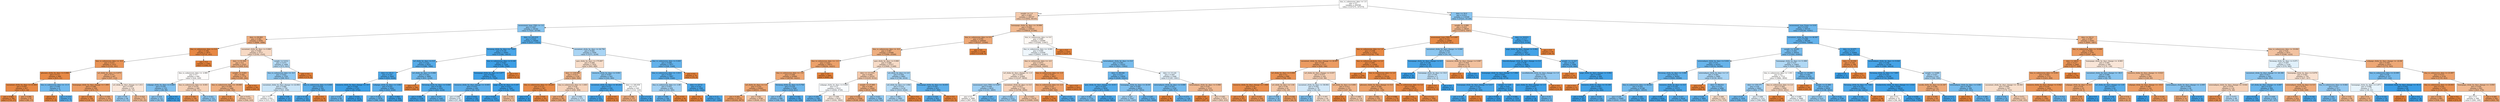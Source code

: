 digraph Tree {
node [shape=box, style="filled", color="black"] ;
0 [label="due_vs_submission_date <= 1.0\ngini = 0.5\nsamples = 294546\nvalue = [147273, 147273]", fillcolor="#e5813900"] ;
1 [label="weight <= 1.0\ngini = 0.465\nsamples = 180197\nvalue = [114052, 66145]", fillcolor="#e581396b"] ;
0 -> 1 [labeldistance=2.5, labelangle=45, headlabel="True"] ;
2 [label="assessment_type_CMA <= 1.0\ngini = 0.407\nsamples = 26182\nvalue = [7433, 18749]", fillcolor="#399de59a"] ;
1 -> 2 ;
3 [label="date <= 60.893\ngini = 0.382\nsamples = 6592\nvalue = [4896, 1696]", fillcolor="#e58139a7"] ;
2 -> 3 ;
4 [label="due_vs_submission_date <= 0.0\ngini = 0.106\nsamples = 2875\nvalue = [2714, 161]", fillcolor="#e58139f0"] ;
3 -> 4 ;
5 [label="due_vs_submission_date <= -0.0\ngini = 0.215\nsamples = 1313\nvalue = [1152, 161]", fillcolor="#e58139db"] ;
4 -> 5 ;
6 [label="glossary_clicks_by_days <= 0.996\ngini = 0.111\nsamples = 866\nvalue = [815, 51]", fillcolor="#e58139ef"] ;
5 -> 6 ;
7 [label="oucontent_clicks_by_days <= 21.964\ngini = 0.097\nsamples = 857\nvalue = [813, 44]", fillcolor="#e58139f1"] ;
6 -> 7 ;
8 [label="gini = 0.069\nsamples = 760\nvalue = [733, 27]", fillcolor="#e58139f6"] ;
7 -> 8 ;
9 [label="gini = 0.289\nsamples = 97\nvalue = [80, 17]", fillcolor="#e58139c9"] ;
7 -> 9 ;
10 [label="due_vs_submission_date <= -11.5\ngini = 0.346\nsamples = 9\nvalue = [2, 7]", fillcolor="#399de5b6"] ;
6 -> 10 ;
11 [label="gini = 0.0\nsamples = 1\nvalue = [1, 0]", fillcolor="#e58139ff"] ;
10 -> 11 ;
12 [label="gini = 0.219\nsamples = 8\nvalue = [1, 7]", fillcolor="#399de5db"] ;
10 -> 12 ;
13 [label="url_clicks_by_days <= 0.975\ngini = 0.371\nsamples = 447\nvalue = [337, 110]", fillcolor="#e58139ac"] ;
5 -> 13 ;
14 [label="homepage_clicks_by_days_change <= 1.995\ngini = 0.286\nsamples = 329\nvalue = [272, 57]", fillcolor="#e58139ca"] ;
13 -> 14 ;
15 [label="gini = 0.144\nsamples = 128\nvalue = [118, 10]", fillcolor="#e58139e9"] ;
14 -> 15 ;
16 [label="gini = 0.358\nsamples = 201\nvalue = [154, 47]", fillcolor="#e58139b1"] ;
14 -> 16 ;
17 [label="url_clicks_by_days_change <= 1.011\ngini = 0.495\nsamples = 118\nvalue = [65, 53]", fillcolor="#e581392f"] ;
13 -> 17 ;
18 [label="gini = 0.44\nsamples = 46\nvalue = [15, 31]", fillcolor="#399de584"] ;
17 -> 18 ;
19 [label="gini = 0.424\nsamples = 72\nvalue = [50, 22]", fillcolor="#e581398f"] ;
17 -> 19 ;
20 [label="gini = 0.0\nsamples = 1562\nvalue = [1562, 0]", fillcolor="#e58139ff"] ;
4 -> 20 ;
21 [label="oucontent_clicks_by_days <= 0.998\ngini = 0.485\nsamples = 3717\nvalue = [2182, 1535]", fillcolor="#e581394c"] ;
3 -> 21 ;
22 [label="date <= 61.004\ngini = 0.4\nsamples = 2223\nvalue = [1609, 614]", fillcolor="#e581399e"] ;
21 -> 22 ;
23 [label="due_vs_submission_date <= -2.985\ngini = 0.5\nsamples = 444\nvalue = [224, 220]", fillcolor="#e5813905"] ;
22 -> 23 ;
24 [label="subpage_clicks_by_days <= 0.985\ngini = 0.391\nsamples = 135\nvalue = [36, 99]", fillcolor="#399de5a2"] ;
23 -> 24 ;
25 [label="gini = 0.418\nsamples = 121\nvalue = [36, 85]", fillcolor="#399de593"] ;
24 -> 25 ;
26 [label="gini = 0.0\nsamples = 14\nvalue = [0, 14]", fillcolor="#399de5ff"] ;
24 -> 26 ;
27 [label="due_vs_submission_date <= -0.001\ngini = 0.476\nsamples = 309\nvalue = [188, 121]", fillcolor="#e581395b"] ;
23 -> 27 ;
28 [label="gini = 0.163\nsamples = 156\nvalue = [142, 14]", fillcolor="#e58139e6"] ;
27 -> 28 ;
29 [label="gini = 0.421\nsamples = 153\nvalue = [46, 107]", fillcolor="#399de591"] ;
27 -> 29 ;
30 [label="weight <= 0.003\ngini = 0.345\nsamples = 1779\nvalue = [1385, 394]", fillcolor="#e58139b6"] ;
22 -> 30 ;
31 [label="due_vs_submission_date <= -19.009\ngini = 0.389\nsamples = 1488\nvalue = [1094, 394]", fillcolor="#e58139a3"] ;
30 -> 31 ;
32 [label="gini = 0.18\nsamples = 611\nvalue = [550, 61]", fillcolor="#e58139e3"] ;
31 -> 32 ;
33 [label="gini = 0.471\nsamples = 877\nvalue = [544, 333]", fillcolor="#e5813963"] ;
31 -> 33 ;
34 [label="gini = 0.0\nsamples = 291\nvalue = [291, 0]", fillcolor="#e58139ff"] ;
30 -> 34 ;
35 [label="weight <= 0.012\ngini = 0.473\nsamples = 1494\nvalue = [573, 921]", fillcolor="#399de560"] ;
21 -> 35 ;
36 [label="due_vs_submission_date <= -0.0\ngini = 0.422\nsamples = 1320\nvalue = [399, 921]", fillcolor="#399de591"] ;
35 -> 36 ;
37 [label="oucontent_clicks_by_days_change <= 22.904\ngini = 0.488\nsamples = 759\nvalue = [321, 438]", fillcolor="#399de544"] ;
36 -> 37 ;
38 [label="gini = 0.5\nsamples = 632\nvalue = [315, 317]", fillcolor="#399de502"] ;
37 -> 38 ;
39 [label="gini = 0.09\nsamples = 127\nvalue = [6, 121]", fillcolor="#399de5f2"] ;
37 -> 39 ;
40 [label="due_vs_submission_date <= 0.006\ngini = 0.239\nsamples = 561\nvalue = [78, 483]", fillcolor="#399de5d6"] ;
36 -> 40 ;
41 [label="gini = 0.138\nsamples = 522\nvalue = [39, 483]", fillcolor="#399de5ea"] ;
40 -> 41 ;
42 [label="gini = 0.0\nsamples = 39\nvalue = [39, 0]", fillcolor="#e58139ff"] ;
40 -> 42 ;
43 [label="gini = 0.0\nsamples = 174\nvalue = [174, 0]", fillcolor="#e58139ff"] ;
35 -> 43 ;
44 [label="date <= 222.019\ngini = 0.225\nsamples = 19590\nvalue = [2537, 17053]", fillcolor="#399de5d9"] ;
2 -> 44 ;
45 [label="forumng_clicks_by_days <= 7.955\ngini = 0.145\nsamples = 16081\nvalue = [1266, 14815]", fillcolor="#399de5e9"] ;
44 -> 45 ;
46 [label="url_clicks_by_days <= 0.0\ngini = 0.222\nsamples = 8552\nvalue = [1086, 7466]", fillcolor="#399de5da"] ;
45 -> 46 ;
47 [label="date <= 141.5\ngini = 0.147\nsamples = 5683\nvalue = [455, 5228]", fillcolor="#399de5e9"] ;
46 -> 47 ;
48 [label="resource_clicks_by_days_change <= -8.5\ngini = 0.028\nsamples = 2741\nvalue = [39, 2702]", fillcolor="#399de5fb"] ;
47 -> 48 ;
49 [label="gini = 0.323\nsamples = 69\nvalue = [14, 55]", fillcolor="#399de5be"] ;
48 -> 49 ;
50 [label="gini = 0.019\nsamples = 2672\nvalue = [25, 2647]", fillcolor="#399de5fd"] ;
48 -> 50 ;
51 [label="subpage_clicks_by_days <= 3.983\ngini = 0.243\nsamples = 2942\nvalue = [416, 2526]", fillcolor="#399de5d5"] ;
47 -> 51 ;
52 [label="gini = 0.304\nsamples = 2078\nvalue = [388, 1690]", fillcolor="#399de5c4"] ;
51 -> 52 ;
53 [label="gini = 0.063\nsamples = 864\nvalue = [28, 836]", fillcolor="#399de5f6"] ;
51 -> 53 ;
54 [label="url_clicks_by_days <= 0.996\ngini = 0.343\nsamples = 2869\nvalue = [631, 2238]", fillcolor="#399de5b7"] ;
46 -> 54 ;
55 [label="gini = 0.0\nsamples = 368\nvalue = [368, 0]", fillcolor="#e58139ff"] ;
54 -> 55 ;
56 [label="forumng_clicks_by_days <= 0.006\ngini = 0.188\nsamples = 2501\nvalue = [263, 2238]", fillcolor="#399de5e1"] ;
54 -> 56 ;
57 [label="gini = 0.082\nsamples = 1236\nvalue = [53, 1183]", fillcolor="#399de5f4"] ;
56 -> 57 ;
58 [label="gini = 0.277\nsamples = 1265\nvalue = [210, 1055]", fillcolor="#399de5cc"] ;
56 -> 58 ;
59 [label="due_vs_submission_date <= 0.149\ngini = 0.047\nsamples = 7529\nvalue = [180, 7349]", fillcolor="#399de5f9"] ;
45 -> 59 ;
60 [label="homepage_clicks_by_days <= 3.977\ngini = 0.045\nsamples = 7524\nvalue = [175, 7349]", fillcolor="#399de5f9"] ;
59 -> 60 ;
61 [label="resource_clicks_by_days_change <= -0.005\ngini = 0.253\nsamples = 262\nvalue = [39, 223]", fillcolor="#399de5d2"] ;
60 -> 61 ;
62 [label="gini = 0.496\nsamples = 81\nvalue = [37, 44]", fillcolor="#399de529"] ;
61 -> 62 ;
63 [label="gini = 0.022\nsamples = 181\nvalue = [2, 179]", fillcolor="#399de5fc"] ;
61 -> 63 ;
64 [label="page_clicks_by_days <= 5.187\ngini = 0.037\nsamples = 7262\nvalue = [136, 7126]", fillcolor="#399de5fa"] ;
60 -> 64 ;
65 [label="gini = 0.035\nsamples = 7253\nvalue = [130, 7123]", fillcolor="#399de5fa"] ;
64 -> 65 ;
66 [label="gini = 0.444\nsamples = 9\nvalue = [6, 3]", fillcolor="#e581397f"] ;
64 -> 66 ;
67 [label="gini = 0.0\nsamples = 5\nvalue = [5, 0]", fillcolor="#e58139ff"] ;
59 -> 67 ;
68 [label="oucontent_clicks_by_days <= 44.756\ngini = 0.462\nsamples = 3509\nvalue = [1271, 2238]", fillcolor="#399de56e"] ;
44 -> 68 ;
69 [label="quiz_clicks_by_days <= 175.897\ngini = 0.488\nsamples = 1632\nvalue = [943, 689]", fillcolor="#e5813945"] ;
68 -> 69 ;
70 [label="date <= 228.996\ngini = 0.413\nsamples = 1129\nvalue = [800, 329]", fillcolor="#e5813996"] ;
69 -> 70 ;
71 [label="due_vs_submission_date <= -16.203\ngini = 0.127\nsamples = 367\nvalue = [342, 25]", fillcolor="#e58139ec"] ;
70 -> 71 ;
72 [label="gini = 0.0\nsamples = 16\nvalue = [0, 16]", fillcolor="#399de5ff"] ;
71 -> 72 ;
73 [label="gini = 0.05\nsamples = 351\nvalue = [342, 9]", fillcolor="#e58139f8"] ;
71 -> 73 ;
74 [label="due_vs_submission_date <= -1.003\ngini = 0.48\nsamples = 762\nvalue = [458, 304]", fillcolor="#e5813956"] ;
70 -> 74 ;
75 [label="gini = 0.343\nsamples = 391\nvalue = [305, 86]", fillcolor="#e58139b7"] ;
74 -> 75 ;
76 [label="gini = 0.485\nsamples = 371\nvalue = [153, 218]", fillcolor="#399de54c"] ;
74 -> 76 ;
77 [label="resource_clicks_by_days <= 0.001\ngini = 0.407\nsamples = 503\nvalue = [143, 360]", fillcolor="#399de59a"] ;
69 -> 77 ;
78 [label="oucontent_clicks_by_days <= 40.202\ngini = 0.15\nsamples = 258\nvalue = [21, 237]", fillcolor="#399de5e8"] ;
77 -> 78 ;
79 [label="gini = 0.112\nsamples = 252\nvalue = [15, 237]", fillcolor="#399de5ef"] ;
78 -> 79 ;
80 [label="gini = 0.0\nsamples = 6\nvalue = [6, 0]", fillcolor="#e58139ff"] ;
78 -> 80 ;
81 [label="date <= 240.959\ngini = 0.5\nsamples = 245\nvalue = [122, 123]", fillcolor="#399de502"] ;
77 -> 81 ;
82 [label="gini = 0.386\nsamples = 157\nvalue = [116, 41]", fillcolor="#e58139a5"] ;
81 -> 82 ;
83 [label="gini = 0.127\nsamples = 88\nvalue = [6, 82]", fillcolor="#399de5ec"] ;
81 -> 83 ;
84 [label="due_vs_submission_date <= 0.005\ngini = 0.288\nsamples = 1877\nvalue = [328, 1549]", fillcolor="#399de5c9"] ;
68 -> 84 ;
85 [label="due_vs_submission_date <= -1.011\ngini = 0.245\nsamples = 1807\nvalue = [258, 1549]", fillcolor="#399de5d5"] ;
84 -> 85 ;
86 [label="due_vs_submission_date <= -1.99\ngini = 0.455\nsamples = 438\nvalue = [153, 285]", fillcolor="#399de576"] ;
85 -> 86 ;
87 [label="gini = 0.284\nsamples = 344\nvalue = [59, 285]", fillcolor="#399de5ca"] ;
86 -> 87 ;
88 [label="gini = 0.0\nsamples = 94\nvalue = [94, 0]", fillcolor="#e58139ff"] ;
86 -> 88 ;
89 [label="date <= 227.0\ngini = 0.142\nsamples = 1369\nvalue = [105, 1264]", fillcolor="#399de5ea"] ;
85 -> 89 ;
90 [label="gini = 0.0\nsamples = 18\nvalue = [18, 0]", fillcolor="#e58139ff"] ;
89 -> 90 ;
91 [label="gini = 0.12\nsamples = 1351\nvalue = [87, 1264]", fillcolor="#399de5ed"] ;
89 -> 91 ;
92 [label="gini = 0.0\nsamples = 70\nvalue = [70, 0]", fillcolor="#e58139ff"] ;
84 -> 92 ;
93 [label="homepage_clicks_by_days <= 16.999\ngini = 0.426\nsamples = 154015\nvalue = [106619, 47396]", fillcolor="#e581398e"] ;
1 -> 93 ;
94 [label="due_vs_submission_date <= 0.0\ngini = 0.359\nsamples = 108926\nvalue = [83337, 25589]", fillcolor="#e58139b1"] ;
93 -> 94 ;
95 [label="due_vs_submission_date <= -0.0\ngini = 0.387\nsamples = 97688\nvalue = [72099, 25589]", fillcolor="#e58139a4"] ;
94 -> 95 ;
96 [label="due_vs_submission_date <= -1.0\ngini = 0.322\nsamples = 70471\nvalue = [56250, 14221]", fillcolor="#e58139bf"] ;
95 -> 96 ;
97 [label="due_vs_submission_date <= -1.0\ngini = 0.346\nsamples = 63990\nvalue = [49769, 14221]", fillcolor="#e58139b6"] ;
96 -> 97 ;
98 [label="url_clicks_by_days <= 1.0\ngini = 0.335\nsamples = 62941\nvalue = [49551, 13390]", fillcolor="#e58139ba"] ;
97 -> 98 ;
99 [label="gini = 0.302\nsamples = 53175\nvalue = [43302, 9873]", fillcolor="#e58139c5"] ;
98 -> 99 ;
100 [label="gini = 0.461\nsamples = 9766\nvalue = [6249, 3517]", fillcolor="#e581396f"] ;
98 -> 100 ;
101 [label="forumng_clicks_by_days <= 5.758\ngini = 0.329\nsamples = 1049\nvalue = [218, 831]", fillcolor="#399de5bc"] ;
97 -> 101 ;
102 [label="gini = 0.395\nsamples = 688\nvalue = [186, 502]", fillcolor="#399de5a1"] ;
101 -> 102 ;
103 [label="gini = 0.162\nsamples = 361\nvalue = [32, 329]", fillcolor="#399de5e6"] ;
101 -> 103 ;
104 [label="gini = 0.0\nsamples = 6481\nvalue = [6481, 0]", fillcolor="#e58139ff"] ;
96 -> 104 ;
105 [label="quiz_clicks_by_days <= 0.999\ngini = 0.486\nsamples = 27217\nvalue = [15849, 11368]", fillcolor="#e5813948"] ;
95 -> 105 ;
106 [label="date <= 111.012\ngini = 0.464\nsamples = 22255\nvalue = [14103, 8152]", fillcolor="#e581396c"] ;
105 -> 106 ;
107 [label="subpage_clicks_by_days <= 0.005\ngini = 0.5\nsamples = 9313\nvalue = [4584, 4729]", fillcolor="#399de508"] ;
106 -> 107 ;
108 [label="gini = 0.292\nsamples = 1081\nvalue = [192, 889]", fillcolor="#399de5c8"] ;
107 -> 108 ;
109 [label="gini = 0.498\nsamples = 8232\nvalue = [4392, 3840]", fillcolor="#e5813920"] ;
107 -> 109 ;
110 [label="weight <= 27.995\ngini = 0.389\nsamples = 12942\nvalue = [9519, 3423]", fillcolor="#e58139a3"] ;
106 -> 110 ;
111 [label="gini = 0.348\nsamples = 11848\nvalue = [9189, 2659]", fillcolor="#e58139b5"] ;
110 -> 111 ;
112 [label="gini = 0.421\nsamples = 1094\nvalue = [330, 764]", fillcolor="#399de591"] ;
110 -> 112 ;
113 [label="url_clicks_by_days <= 2.0\ngini = 0.456\nsamples = 4962\nvalue = [1746, 3216]", fillcolor="#399de575"] ;
105 -> 113 ;
114 [label="url_clicks_by_days <= 1.004\ngini = 0.476\nsamples = 4139\nvalue = [1619, 2520]", fillcolor="#399de55b"] ;
113 -> 114 ;
115 [label="gini = 0.465\nsamples = 3985\nvalue = [1465, 2520]", fillcolor="#399de56b"] ;
114 -> 115 ;
116 [label="gini = 0.0\nsamples = 154\nvalue = [154, 0]", fillcolor="#e58139ff"] ;
114 -> 116 ;
117 [label="homepage_clicks_by_days <= 16.055\ngini = 0.261\nsamples = 823\nvalue = [127, 696]", fillcolor="#399de5d0"] ;
113 -> 117 ;
118 [label="gini = 0.229\nsamples = 802\nvalue = [106, 696]", fillcolor="#399de5d8"] ;
117 -> 118 ;
119 [label="gini = 0.0\nsamples = 21\nvalue = [21, 0]", fillcolor="#e58139ff"] ;
117 -> 119 ;
120 [label="gini = 0.0\nsamples = 11238\nvalue = [11238, 0]", fillcolor="#e58139ff"] ;
94 -> 120 ;
121 [label="due_vs_submission_date <= 0.0\ngini = 0.499\nsamples = 45089\nvalue = [23282, 21807]", fillcolor="#e5813910"] ;
93 -> 121 ;
122 [label="due_vs_submission_date <= -0.001\ngini = 0.499\nsamples = 41858\nvalue = [20051, 21807]", fillcolor="#399de515"] ;
121 -> 122 ;
123 [label="due_vs_submission_date <= -2.0\ngini = 0.473\nsamples = 26633\nvalue = [16428, 10205]", fillcolor="#e5813961"] ;
122 -> 123 ;
124 [label="url_clicks_by_days_change <= -1.0\ngini = 0.493\nsamples = 21806\nvalue = [12147, 9659]", fillcolor="#e5813934"] ;
123 -> 124 ;
125 [label="assessment_type_CMA <= 0.997\ngini = 0.446\nsamples = 4016\nvalue = [1351, 2665]", fillcolor="#399de57e"] ;
124 -> 125 ;
126 [label="gini = 0.5\nsamples = 1899\nvalue = [967, 932]", fillcolor="#e5813909"] ;
125 -> 126 ;
127 [label="gini = 0.297\nsamples = 2117\nvalue = [384, 1733]", fillcolor="#399de5c6"] ;
125 -> 127 ;
128 [label="oucontent_clicks_by_days <= 0.0\ngini = 0.477\nsamples = 17790\nvalue = [10796, 6994]", fillcolor="#e581395a"] ;
124 -> 128 ;
129 [label="gini = 0.441\nsamples = 2212\nvalue = [727, 1485]", fillcolor="#399de582"] ;
128 -> 129 ;
130 [label="gini = 0.457\nsamples = 15578\nvalue = [10069, 5509]", fillcolor="#e5813973"] ;
128 -> 130 ;
131 [label="due_vs_submission_date <= -1.0\ngini = 0.201\nsamples = 4827\nvalue = [4281, 546]", fillcolor="#e58139de"] ;
123 -> 131 ;
132 [label="due_vs_submission_date <= -1.0\ngini = 0.35\nsamples = 2415\nvalue = [1869, 546]", fillcolor="#e58139b5"] ;
131 -> 132 ;
133 [label="gini = 0.0\nsamples = 1795\nvalue = [1795, 0]", fillcolor="#e58139ff"] ;
132 -> 133 ;
134 [label="gini = 0.21\nsamples = 620\nvalue = [74, 546]", fillcolor="#399de5dc"] ;
132 -> 134 ;
135 [label="gini = 0.0\nsamples = 2412\nvalue = [2412, 0]", fillcolor="#e58139ff"] ;
131 -> 135 ;
136 [label="externalquiz_clicks_by_days <= 0.0\ngini = 0.363\nsamples = 15225\nvalue = [3623, 11602]", fillcolor="#399de5af"] ;
122 -> 136 ;
137 [label="date <= 89.046\ngini = 0.311\nsamples = 12659\nvalue = [2438, 10221]", fillcolor="#399de5c2"] ;
136 -> 137 ;
138 [label="quiz_clicks_by_days_change <= -0.011\ngini = 0.203\nsamples = 5839\nvalue = [671, 5168]", fillcolor="#399de5de"] ;
137 -> 138 ;
139 [label="gini = 0.361\nsamples = 1710\nvalue = [405, 1305]", fillcolor="#399de5b0"] ;
138 -> 139 ;
140 [label="gini = 0.121\nsamples = 4129\nvalue = [266, 3863]", fillcolor="#399de5ed"] ;
138 -> 140 ;
141 [label="homepage_clicks_by_days <= 26.99\ngini = 0.384\nsamples = 6820\nvalue = [1767, 5053]", fillcolor="#399de5a6"] ;
137 -> 141 ;
142 [label="gini = 0.447\nsamples = 3567\nvalue = [1202, 2365]", fillcolor="#399de57d"] ;
141 -> 142 ;
143 [label="gini = 0.287\nsamples = 3253\nvalue = [565, 2688]", fillcolor="#399de5c9"] ;
141 -> 143 ;
144 [label="date <= 111.02\ngini = 0.497\nsamples = 2566\nvalue = [1185, 1381]", fillcolor="#399de524"] ;
136 -> 144 ;
145 [label="externalquiz_clicks_by_days <= 0.998\ngini = 0.351\nsamples = 1256\nvalue = [285, 971]", fillcolor="#399de5b4"] ;
144 -> 145 ;
146 [label="gini = 0.0\nsamples = 96\nvalue = [96, 0]", fillcolor="#e58139ff"] ;
145 -> 146 ;
147 [label="gini = 0.273\nsamples = 1160\nvalue = [189, 971]", fillcolor="#399de5cd"] ;
145 -> 147 ;
148 [label="externalquiz_clicks_by_days <= 0.998\ngini = 0.43\nsamples = 1310\nvalue = [900, 410]", fillcolor="#e581398b"] ;
144 -> 148 ;
149 [label="gini = 0.0\nsamples = 297\nvalue = [297, 0]", fillcolor="#e58139ff"] ;
148 -> 149 ;
150 [label="gini = 0.482\nsamples = 1013\nvalue = [603, 410]", fillcolor="#e5813952"] ;
148 -> 150 ;
151 [label="gini = 0.0\nsamples = 3231\nvalue = [3231, 0]", fillcolor="#e58139ff"] ;
121 -> 151 ;
152 [label="date <= 20.0\ngini = 0.412\nsamples = 114349\nvalue = [33221, 81128]", fillcolor="#399de597"] ;
0 -> 152 [labeldistance=2.5, labelangle=-45, headlabel="False"] ;
153 [label="weight <= 4.999\ngini = 0.419\nsamples = 18639\nvalue = [13072, 5567]", fillcolor="#e5813992"] ;
152 -> 153 ;
154 [label="assessment_type_CMA <= 0.997\ngini = 0.112\nsamples = 13568\nvalue = [12757, 811]", fillcolor="#e58139ef"] ;
153 -> 154 ;
155 [label="due_vs_submission_date <= 1.0\ngini = 0.108\nsamples = 13521\nvalue = [12743, 778]", fillcolor="#e58139ef"] ;
154 -> 155 ;
156 [label="oucontent_clicks_by_days_change <= 20.907\ngini = 0.28\nsamples = 1117\nvalue = [929, 188]", fillcolor="#e58139cb"] ;
155 -> 156 ;
157 [label="url_clicks_by_days <= 0.999\ngini = 0.2\nsamples = 888\nvalue = [788, 100]", fillcolor="#e58139df"] ;
156 -> 157 ;
158 [label="resource_clicks_by_days_change <= 1.998\ngini = 0.16\nsamples = 807\nvalue = [736, 71]", fillcolor="#e58139e6"] ;
157 -> 158 ;
159 [label="gini = 0.118\nsamples = 557\nvalue = [522, 35]", fillcolor="#e58139ee"] ;
158 -> 159 ;
160 [label="gini = 0.247\nsamples = 250\nvalue = [214, 36]", fillcolor="#e58139d4"] ;
158 -> 160 ;
161 [label="url_clicks_by_days <= 1.04\ngini = 0.46\nsamples = 81\nvalue = [52, 29]", fillcolor="#e5813971"] ;
157 -> 161 ;
162 [label="gini = 0.408\nsamples = 28\nvalue = [8, 20]", fillcolor="#399de599"] ;
161 -> 162 ;
163 [label="gini = 0.282\nsamples = 53\nvalue = [44, 9]", fillcolor="#e58139cb"] ;
161 -> 163 ;
164 [label="url_clicks_by_days_change <= 0.037\ngini = 0.473\nsamples = 229\nvalue = [141, 88]", fillcolor="#e5813960"] ;
156 -> 164 ;
165 [label="oucontent_clicks_by_days <= 38.904\ngini = 0.492\nsamples = 78\nvalue = [34, 44]", fillcolor="#399de53a"] ;
164 -> 165 ;
166 [label="gini = 0.389\nsamples = 34\nvalue = [9, 25]", fillcolor="#399de5a3"] ;
165 -> 166 ;
167 [label="gini = 0.491\nsamples = 44\nvalue = [25, 19]", fillcolor="#e581393d"] ;
165 -> 167 ;
168 [label="url_clicks_by_days <= 0.991\ngini = 0.413\nsamples = 151\nvalue = [107, 44]", fillcolor="#e5813996"] ;
164 -> 168 ;
169 [label="gini = 0.0\nsamples = 32\nvalue = [32, 0]", fillcolor="#e58139ff"] ;
168 -> 169 ;
170 [label="gini = 0.466\nsamples = 119\nvalue = [75, 44]", fillcolor="#e5813969"] ;
168 -> 170 ;
171 [label="due_vs_submission_date <= 2.0\ngini = 0.091\nsamples = 12404\nvalue = [11814, 590]", fillcolor="#e58139f2"] ;
155 -> 171 ;
172 [label="gini = 0.0\nsamples = 2300\nvalue = [2300, 0]", fillcolor="#e58139ff"] ;
171 -> 172 ;
173 [label="due_vs_submission_date <= 2.0\ngini = 0.11\nsamples = 10104\nvalue = [9514, 590]", fillcolor="#e58139ef"] ;
171 -> 173 ;
174 [label="glossary_clicks_by_days_change <= 0.0\ngini = 0.308\nsamples = 730\nvalue = [591, 139]", fillcolor="#e58139c3"] ;
173 -> 174 ;
175 [label="gini = 0.362\nsamples = 552\nvalue = [421, 131]", fillcolor="#e58139b0"] ;
174 -> 175 ;
176 [label="gini = 0.086\nsamples = 178\nvalue = [170, 8]", fillcolor="#e58139f3"] ;
174 -> 176 ;
177 [label="due_vs_submission_date <= 3.0\ngini = 0.092\nsamples = 9374\nvalue = [8923, 451]", fillcolor="#e58139f2"] ;
173 -> 177 ;
178 [label="gini = 0.0\nsamples = 1779\nvalue = [1779, 0]", fillcolor="#e58139ff"] ;
177 -> 178 ;
179 [label="gini = 0.112\nsamples = 7595\nvalue = [7144, 451]", fillcolor="#e58139ef"] ;
177 -> 179 ;
180 [label="oucontent_clicks_by_days_change <= 0.066\ngini = 0.418\nsamples = 47\nvalue = [14, 33]", fillcolor="#399de593"] ;
154 -> 180 ;
181 [label="homepage_clicks_by_days_change <= 6.5\ngini = 0.128\nsamples = 29\nvalue = [2, 27]", fillcolor="#399de5ec"] ;
180 -> 181 ;
182 [label="gini = 0.0\nsamples = 24\nvalue = [0, 24]", fillcolor="#399de5ff"] ;
181 -> 182 ;
183 [label="homepage_clicks_by_days <= 10.0\ngini = 0.48\nsamples = 5\nvalue = [2, 3]", fillcolor="#399de555"] ;
181 -> 183 ;
184 [label="gini = 0.0\nsamples = 2\nvalue = [2, 0]", fillcolor="#e58139ff"] ;
183 -> 184 ;
185 [label="gini = 0.0\nsamples = 3\nvalue = [0, 3]", fillcolor="#399de5ff"] ;
183 -> 185 ;
186 [label="resource_clicks_by_days_change <= 0.987\ngini = 0.444\nsamples = 18\nvalue = [12, 6]", fillcolor="#e581397f"] ;
180 -> 186 ;
187 [label="gini = 0.0\nsamples = 12\nvalue = [12, 0]", fillcolor="#e58139ff"] ;
186 -> 187 ;
188 [label="gini = 0.0\nsamples = 6\nvalue = [0, 6]", fillcolor="#399de5ff"] ;
186 -> 188 ;
189 [label="date <= 19.013\ngini = 0.117\nsamples = 5071\nvalue = [315, 4756]", fillcolor="#399de5ee"] ;
153 -> 189 ;
190 [label="page_clicks_by_days_change <= 0.082\ngini = 0.102\nsamples = 5027\nvalue = [271, 4756]", fillcolor="#399de5f0"] ;
189 -> 190 ;
191 [label="sharedsubpage_clicks_by_days_change <= 0.0\ngini = 0.06\nsamples = 3928\nvalue = [121, 3807]", fillcolor="#399de5f7"] ;
190 -> 191 ;
192 [label="homepage_clicks_by_days_change <= 5.984\ngini = 0.053\nsamples = 3880\nvalue = [106, 3774]", fillcolor="#399de5f8"] ;
191 -> 192 ;
193 [label="homepage_clicks_by_days_change <= 5.017\ngini = 0.151\nsamples = 707\nvalue = [58, 649]", fillcolor="#399de5e8"] ;
192 -> 193 ;
194 [label="gini = 0.124\nsamples = 695\nvalue = [46, 649]", fillcolor="#399de5ed"] ;
193 -> 194 ;
195 [label="gini = 0.0\nsamples = 12\nvalue = [12, 0]", fillcolor="#e58139ff"] ;
193 -> 195 ;
196 [label="weight <= 5.05\ngini = 0.03\nsamples = 3173\nvalue = [48, 3125]", fillcolor="#399de5fb"] ;
192 -> 196 ;
197 [label="gini = 0.005\nsamples = 1918\nvalue = [5, 1913]", fillcolor="#399de5fe"] ;
196 -> 197 ;
198 [label="gini = 0.066\nsamples = 1255\nvalue = [43, 1212]", fillcolor="#399de5f6"] ;
196 -> 198 ;
199 [label="oucollaborate_clicks_by_days_change <= 1.0\ngini = 0.43\nsamples = 48\nvalue = [15, 33]", fillcolor="#399de58b"] ;
191 -> 199 ;
200 [label="quiz_clicks_by_days_change <= 1.5\ngini = 0.057\nsamples = 34\nvalue = [1, 33]", fillcolor="#399de5f7"] ;
199 -> 200 ;
201 [label="gini = 0.0\nsamples = 29\nvalue = [0, 29]", fillcolor="#399de5ff"] ;
200 -> 201 ;
202 [label="gini = 0.32\nsamples = 5\nvalue = [1, 4]", fillcolor="#399de5bf"] ;
200 -> 202 ;
203 [label="gini = 0.0\nsamples = 14\nvalue = [14, 0]", fillcolor="#e58139ff"] ;
199 -> 203 ;
204 [label="weight <= 12.427\ngini = 0.236\nsamples = 1099\nvalue = [150, 949]", fillcolor="#399de5d7"] ;
190 -> 204 ;
205 [label="gini = 0.0\nsamples = 101\nvalue = [101, 0]", fillcolor="#e58139ff"] ;
204 -> 205 ;
206 [label="page_clicks_by_days_change <= 0.992\ngini = 0.093\nsamples = 998\nvalue = [49, 949]", fillcolor="#399de5f2"] ;
204 -> 206 ;
207 [label="gini = 0.0\nsamples = 15\nvalue = [15, 0]", fillcolor="#e58139ff"] ;
206 -> 207 ;
208 [label="resource_clicks_by_days <= 10.199\ngini = 0.067\nsamples = 983\nvalue = [34, 949]", fillcolor="#399de5f6"] ;
206 -> 208 ;
209 [label="gini = 0.018\nsamples = 767\nvalue = [7, 760]", fillcolor="#399de5fd"] ;
208 -> 209 ;
210 [label="gini = 0.219\nsamples = 216\nvalue = [27, 189]", fillcolor="#399de5db"] ;
208 -> 210 ;
211 [label="gini = 0.0\nsamples = 44\nvalue = [44, 0]", fillcolor="#e58139ff"] ;
189 -> 211 ;
212 [label="assessment_type_Exam <= 0.03\ngini = 0.332\nsamples = 95710\nvalue = [20149, 75561]", fillcolor="#399de5bb"] ;
152 -> 212 ;
213 [label="oucontent_clicks_by_days <= 46.987\ngini = 0.286\nsamples = 89348\nvalue = [15454, 73894]", fillcolor="#399de5ca"] ;
212 -> 213 ;
214 [label="weight <= 18.001\ngini = 0.362\nsamples = 56454\nvalue = [13393, 43061]", fillcolor="#399de5b0"] ;
213 -> 214 ;
215 [label="externalquiz_clicks_by_days <= 0.001\ngini = 0.31\nsamples = 42551\nvalue = [8152, 34399]", fillcolor="#399de5c3"] ;
214 -> 215 ;
216 [label="forumng_clicks_by_days <= 3.986\ngini = 0.274\nsamples = 36561\nvalue = [5993, 30568]", fillcolor="#399de5cd"] ;
215 -> 216 ;
217 [label="due_vs_submission_date <= 68.901\ngini = 0.343\nsamples = 21186\nvalue = [4651, 16535]", fillcolor="#399de5b7"] ;
216 -> 217 ;
218 [label="gini = 0.39\nsamples = 15685\nvalue = [4161, 11524]", fillcolor="#399de5a3"] ;
217 -> 218 ;
219 [label="gini = 0.162\nsamples = 5501\nvalue = [490, 5011]", fillcolor="#399de5e6"] ;
217 -> 219 ;
220 [label="resource_clicks_by_days <= 0.0\ngini = 0.159\nsamples = 15375\nvalue = [1342, 14033]", fillcolor="#399de5e7"] ;
216 -> 220 ;
221 [label="gini = 0.067\nsamples = 6939\nvalue = [242, 6697]", fillcolor="#399de5f6"] ;
220 -> 221 ;
222 [label="gini = 0.227\nsamples = 8436\nvalue = [1100, 7336]", fillcolor="#399de5d9"] ;
220 -> 222 ;
223 [label="externalquiz_clicks_by_days <= 1.0\ngini = 0.461\nsamples = 5990\nvalue = [2159, 3831]", fillcolor="#399de56f"] ;
215 -> 223 ;
224 [label="gini = 0.0\nsamples = 904\nvalue = [904, 0]", fillcolor="#e58139ff"] ;
223 -> 224 ;
225 [label="date <= 88.014\ngini = 0.372\nsamples = 5086\nvalue = [1255, 3831]", fillcolor="#399de5ab"] ;
223 -> 225 ;
226 [label="gini = 0.245\nsamples = 3864\nvalue = [552, 3312]", fillcolor="#399de5d4"] ;
225 -> 226 ;
227 [label="gini = 0.489\nsamples = 1222\nvalue = [703, 519]", fillcolor="#e5813943"] ;
225 -> 227 ;
228 [label="homepage_clicks_by_days <= 11.999\ngini = 0.47\nsamples = 13903\nvalue = [5241, 8662]", fillcolor="#399de565"] ;
214 -> 228 ;
229 [label="due_vs_submission_date <= 1.001\ngini = 0.5\nsamples = 7712\nvalue = [3882, 3830]", fillcolor="#e5813903"] ;
228 -> 229 ;
230 [label="date <= 158.177\ngini = 0.44\nsamples = 2643\nvalue = [864, 1779]", fillcolor="#399de583"] ;
229 -> 230 ;
231 [label="gini = 0.33\nsamples = 1429\nvalue = [298, 1131]", fillcolor="#399de5bc"] ;
230 -> 231 ;
232 [label="gini = 0.498\nsamples = 1214\nvalue = [566, 648]", fillcolor="#399de520"] ;
230 -> 232 ;
233 [label="due_vs_submission_date <= 2.0\ngini = 0.482\nsamples = 5069\nvalue = [3018, 2051]", fillcolor="#e5813952"] ;
229 -> 233 ;
234 [label="gini = 0.0\nsamples = 1100\nvalue = [1100, 0]", fillcolor="#e58139ff"] ;
233 -> 234 ;
235 [label="gini = 0.499\nsamples = 3969\nvalue = [1918, 2051]", fillcolor="#399de511"] ;
233 -> 235 ;
236 [label="weight <= 19.986\ngini = 0.343\nsamples = 6191\nvalue = [1359, 4832]", fillcolor="#399de5b7"] ;
228 -> 236 ;
237 [label="gini = 0.0\nsamples = 161\nvalue = [161, 0]", fillcolor="#e58139ff"] ;
236 -> 237 ;
238 [label="weight <= 21.985\ngini = 0.318\nsamples = 6030\nvalue = [1198, 4832]", fillcolor="#399de5c0"] ;
236 -> 238 ;
239 [label="gini = 0.437\nsamples = 2231\nvalue = [721, 1510]", fillcolor="#399de585"] ;
238 -> 239 ;
240 [label="gini = 0.22\nsamples = 3799\nvalue = [477, 3322]", fillcolor="#399de5da"] ;
238 -> 240 ;
241 [label="date <= 23.977\ngini = 0.117\nsamples = 32894\nvalue = [2061, 30833]", fillcolor="#399de5ee"] ;
213 -> 241 ;
242 [label="date <= 20.006\ngini = 0.164\nsamples = 188\nvalue = [171, 17]", fillcolor="#e58139e6"] ;
241 -> 242 ;
243 [label="gini = 0.0\nsamples = 17\nvalue = [0, 17]", fillcolor="#399de5ff"] ;
242 -> 243 ;
244 [label="gini = 0.0\nsamples = 171\nvalue = [171, 0]", fillcolor="#e58139ff"] ;
242 -> 244 ;
245 [label="externalquiz_clicks_by_days <= 0.026\ngini = 0.109\nsamples = 32706\nvalue = [1890, 30816]", fillcolor="#399de5ef"] ;
241 -> 245 ;
246 [label="forumng_clicks_by_days <= 7.995\ngini = 0.101\nsamples = 32196\nvalue = [1710, 30486]", fillcolor="#399de5f1"] ;
245 -> 246 ;
247 [label="forumng_clicks_by_days <= 7.001\ngini = 0.153\nsamples = 13780\nvalue = [1148, 12632]", fillcolor="#399de5e8"] ;
246 -> 247 ;
248 [label="gini = 0.145\nsamples = 13712\nvalue = [1080, 12632]", fillcolor="#399de5e9"] ;
247 -> 248 ;
249 [label="gini = 0.0\nsamples = 68\nvalue = [68, 0]", fillcolor="#e58139ff"] ;
247 -> 249 ;
250 [label="htmlactivity_clicks_by_days_change <= -1.016\ngini = 0.059\nsamples = 18416\nvalue = [562, 17854]", fillcolor="#399de5f7"] ;
246 -> 250 ;
251 [label="gini = 0.5\nsamples = 70\nvalue = [36, 34]", fillcolor="#e581390e"] ;
250 -> 251 ;
252 [label="gini = 0.056\nsamples = 18346\nvalue = [526, 17820]", fillcolor="#399de5f7"] ;
250 -> 252 ;
253 [label="weight <= 9.968\ngini = 0.457\nsamples = 510\nvalue = [180, 330]", fillcolor="#399de574"] ;
245 -> 253 ;
254 [label="ouwiki_clicks_by_days <= 21.347\ngini = 0.366\nsamples = 112\nvalue = [85, 27]", fillcolor="#e58139ae"] ;
253 -> 254 ;
255 [label="gini = 0.205\nsamples = 95\nvalue = [84, 11]", fillcolor="#e58139de"] ;
254 -> 255 ;
256 [label="gini = 0.111\nsamples = 17\nvalue = [1, 16]", fillcolor="#399de5ef"] ;
254 -> 256 ;
257 [label="externalquiz_clicks_by_days <= 0.981\ngini = 0.363\nsamples = 398\nvalue = [95, 303]", fillcolor="#399de5af"] ;
253 -> 257 ;
258 [label="gini = 0.0\nsamples = 31\nvalue = [31, 0]", fillcolor="#e58139ff"] ;
257 -> 258 ;
259 [label="gini = 0.288\nsamples = 367\nvalue = [64, 303]", fillcolor="#399de5c9"] ;
257 -> 259 ;
260 [label="date <= 241.0\ngini = 0.387\nsamples = 6362\nvalue = [4695, 1667]", fillcolor="#e58139a4"] ;
212 -> 260 ;
261 [label="due_vs_submission_date <= 10.999\ngini = 0.268\nsamples = 2791\nvalue = [2347, 444]", fillcolor="#e58139cf"] ;
260 -> 261 ;
262 [label="date <= 240.0\ngini = 0.217\nsamples = 2485\nvalue = [2177, 308]", fillcolor="#e58139db"] ;
261 -> 262 ;
263 [label="due_vs_submission_date <= 9.001\ngini = 0.293\nsamples = 1731\nvalue = [1423, 308]", fillcolor="#e58139c8"] ;
262 -> 263 ;
264 [label="oucontent_clicks_by_days_change <= -18.563\ngini = 0.489\nsamples = 307\nvalue = [176, 131]", fillcolor="#e5813941"] ;
263 -> 264 ;
265 [label="gini = 0.32\nsamples = 35\nvalue = [7, 28]", fillcolor="#399de5bf"] ;
264 -> 265 ;
266 [label="gini = 0.471\nsamples = 272\nvalue = [169, 103]", fillcolor="#e5813964"] ;
264 -> 266 ;
267 [label="resource_clicks_by_days_change <= 0.942\ngini = 0.218\nsamples = 1424\nvalue = [1247, 177]", fillcolor="#e58139db"] ;
263 -> 267 ;
268 [label="gini = 0.194\nsamples = 1393\nvalue = [1241, 152]", fillcolor="#e58139e0"] ;
267 -> 268 ;
269 [label="gini = 0.312\nsamples = 31\nvalue = [6, 25]", fillcolor="#399de5c2"] ;
267 -> 269 ;
270 [label="gini = 0.0\nsamples = 754\nvalue = [754, 0]", fillcolor="#e58139ff"] ;
262 -> 270 ;
271 [label="homepage_clicks_by_days_change <= -6.965\ngini = 0.494\nsamples = 306\nvalue = [170, 136]", fillcolor="#e5813933"] ;
261 -> 271 ;
272 [label="oucontent_clicks_by_days_change <= -38.5\ngini = 0.406\nsamples = 106\nvalue = [30, 76]", fillcolor="#399de59a"] ;
271 -> 272 ;
273 [label="subpage_clicks_by_days <= 0.5\ngini = 0.34\nsamples = 23\nvalue = [18, 5]", fillcolor="#e58139b8"] ;
272 -> 273 ;
274 [label="gini = 0.245\nsamples = 21\nvalue = [18, 3]", fillcolor="#e58139d4"] ;
273 -> 274 ;
275 [label="gini = 0.0\nsamples = 2\nvalue = [0, 2]", fillcolor="#399de5ff"] ;
273 -> 275 ;
276 [label="url_clicks_by_days_change <= 1.05\ngini = 0.247\nsamples = 83\nvalue = [12, 71]", fillcolor="#399de5d4"] ;
272 -> 276 ;
277 [label="gini = 0.104\nsamples = 73\nvalue = [4, 69]", fillcolor="#399de5f0"] ;
276 -> 277 ;
278 [label="gini = 0.32\nsamples = 10\nvalue = [8, 2]", fillcolor="#e58139bf"] ;
276 -> 278 ;
279 [label="resource_clicks_by_days_change <= -0.023\ngini = 0.42\nsamples = 200\nvalue = [140, 60]", fillcolor="#e5813992"] ;
271 -> 279 ;
280 [label="subpage_clicks_by_days_change <= -19.0\ngini = 0.289\nsamples = 154\nvalue = [127, 27]", fillcolor="#e58139c9"] ;
279 -> 280 ;
281 [label="gini = 0.0\nsamples = 7\nvalue = [0, 7]", fillcolor="#399de5ff"] ;
280 -> 281 ;
282 [label="gini = 0.235\nsamples = 147\nvalue = [127, 20]", fillcolor="#e58139d7"] ;
280 -> 282 ;
283 [label="externalquiz_clicks_by_days_change <= -2.095\ngini = 0.405\nsamples = 46\nvalue = [13, 33]", fillcolor="#399de59b"] ;
279 -> 283 ;
284 [label="gini = 0.337\nsamples = 14\nvalue = [11, 3]", fillcolor="#e58139b9"] ;
283 -> 284 ;
285 [label="gini = 0.117\nsamples = 32\nvalue = [2, 30]", fillcolor="#399de5ee"] ;
283 -> 285 ;
286 [label="due_vs_submission_date <= 19.004\ngini = 0.45\nsamples = 3571\nvalue = [2348, 1223]", fillcolor="#e581397a"] ;
260 -> 286 ;
287 [label="forumng_clicks_by_days <= 0.071\ngini = 0.497\nsamples = 1256\nvalue = [576, 680]", fillcolor="#399de527"] ;
286 -> 287 ;
288 [label="oucontent_clicks_by_days_change <= -24.386\ngini = 0.417\nsamples = 502\nvalue = [149, 353]", fillcolor="#399de593"] ;
287 -> 288 ;
289 [label="externalquiz_clicks_by_days_change <= -0.044\ngini = 0.476\nsamples = 118\nvalue = [72, 46]", fillcolor="#e581395c"] ;
288 -> 289 ;
290 [label="gini = 0.147\nsamples = 50\nvalue = [46, 4]", fillcolor="#e58139e9"] ;
289 -> 290 ;
291 [label="gini = 0.472\nsamples = 68\nvalue = [26, 42]", fillcolor="#399de561"] ;
289 -> 291 ;
292 [label="url_clicks_by_days_change <= -0.897\ngini = 0.321\nsamples = 384\nvalue = [77, 307]", fillcolor="#399de5bf"] ;
288 -> 292 ;
293 [label="gini = 0.124\nsamples = 150\nvalue = [10, 140]", fillcolor="#399de5ed"] ;
292 -> 293 ;
294 [label="gini = 0.409\nsamples = 234\nvalue = [67, 167]", fillcolor="#399de599"] ;
292 -> 294 ;
295 [label="homepage_clicks_by_days <= 6.978\ngini = 0.491\nsamples = 754\nvalue = [427, 327]", fillcolor="#e581393c"] ;
287 -> 295 ;
296 [label="externalquiz_clicks_by_days <= 0.5\ngini = 0.374\nsamples = 437\nvalue = [328, 109]", fillcolor="#e58139aa"] ;
295 -> 296 ;
297 [label="gini = 0.353\nsamples = 424\nvalue = [327, 97]", fillcolor="#e58139b3"] ;
296 -> 297 ;
298 [label="gini = 0.142\nsamples = 13\nvalue = [1, 12]", fillcolor="#399de5ea"] ;
296 -> 298 ;
299 [label="due_vs_submission_date <= 9.064\ngini = 0.43\nsamples = 317\nvalue = [99, 218]", fillcolor="#399de58b"] ;
295 -> 299 ;
300 [label="gini = 0.345\nsamples = 257\nvalue = [57, 200]", fillcolor="#399de5b6"] ;
299 -> 300 ;
301 [label="gini = 0.42\nsamples = 60\nvalue = [42, 18]", fillcolor="#e5813992"] ;
299 -> 301 ;
302 [label="subpage_clicks_by_days_change <= -22.98\ngini = 0.359\nsamples = 2315\nvalue = [1772, 543]", fillcolor="#e58139b1"] ;
286 -> 302 ;
303 [label="due_vs_submission_date <= 23.995\ngini = 0.36\nsamples = 157\nvalue = [37, 120]", fillcolor="#399de5b0"] ;
302 -> 303 ;
304 [label="homepage_clicks_by_days <= 2.871\ngini = 0.498\nsamples = 77\nvalue = [36, 41]", fillcolor="#399de51f"] ;
303 -> 304 ;
305 [label="gini = 0.4\nsamples = 47\nvalue = [34, 13]", fillcolor="#e581399e"] ;
304 -> 305 ;
306 [label="gini = 0.124\nsamples = 30\nvalue = [2, 28]", fillcolor="#399de5ed"] ;
304 -> 306 ;
307 [label="oucontent_clicks_by_days_change <= -81.0\ngini = 0.025\nsamples = 80\nvalue = [1, 79]", fillcolor="#399de5fc"] ;
303 -> 307 ;
308 [label="gini = 0.0\nsamples = 1\nvalue = [1, 0]", fillcolor="#e58139ff"] ;
307 -> 308 ;
309 [label="gini = 0.0\nsamples = 79\nvalue = [0, 79]", fillcolor="#399de5ff"] ;
307 -> 309 ;
310 [label="due_vs_submission_date <= 23.997\ngini = 0.315\nsamples = 2158\nvalue = [1735, 423]", fillcolor="#e58139c1"] ;
302 -> 310 ;
311 [label="due_vs_submission_date <= 20.003\ngini = 0.204\nsamples = 1255\nvalue = [1110, 145]", fillcolor="#e58139de"] ;
310 -> 311 ;
312 [label="gini = 0.334\nsamples = 683\nvalue = [538, 145]", fillcolor="#e58139ba"] ;
311 -> 312 ;
313 [label="gini = 0.0\nsamples = 572\nvalue = [572, 0]", fillcolor="#e58139ff"] ;
311 -> 313 ;
314 [label="homepage_clicks_by_days_change <= -3.959\ngini = 0.426\nsamples = 903\nvalue = [625, 278]", fillcolor="#e581398e"] ;
310 -> 314 ;
315 [label="gini = 0.5\nsamples = 399\nvalue = [200, 199]", fillcolor="#e5813901"] ;
314 -> 315 ;
316 [label="gini = 0.264\nsamples = 504\nvalue = [425, 79]", fillcolor="#e58139d0"] ;
314 -> 316 ;
}